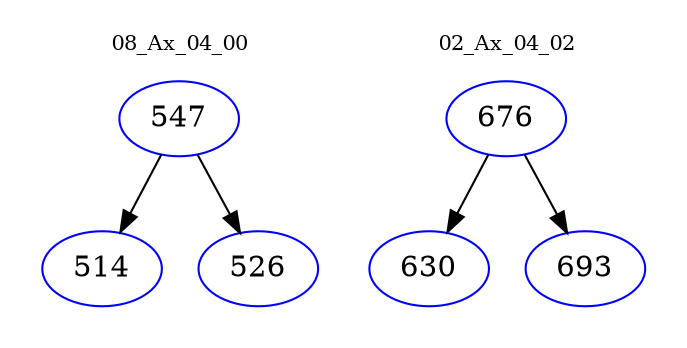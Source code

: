 digraph{
subgraph cluster_0 {
color = white
label = "08_Ax_04_00";
fontsize=10;
T0_547 [label="547", color="blue"]
T0_547 -> T0_514 [color="black"]
T0_514 [label="514", color="blue"]
T0_547 -> T0_526 [color="black"]
T0_526 [label="526", color="blue"]
}
subgraph cluster_1 {
color = white
label = "02_Ax_04_02";
fontsize=10;
T1_676 [label="676", color="blue"]
T1_676 -> T1_630 [color="black"]
T1_630 [label="630", color="blue"]
T1_676 -> T1_693 [color="black"]
T1_693 [label="693", color="blue"]
}
}
